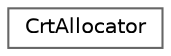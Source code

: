 digraph "Graphical Class Hierarchy"
{
 // LATEX_PDF_SIZE
  bgcolor="transparent";
  edge [fontname=Helvetica,fontsize=10,labelfontname=Helvetica,labelfontsize=10];
  node [fontname=Helvetica,fontsize=10,shape=box,height=0.2,width=0.4];
  rankdir="LR";
  Node0 [id="Node000000",label="CrtAllocator",height=0.2,width=0.4,color="grey40", fillcolor="white", style="filled",URL="$class_crt_allocator.html",tooltip="C-runtime library allocator."];
}

